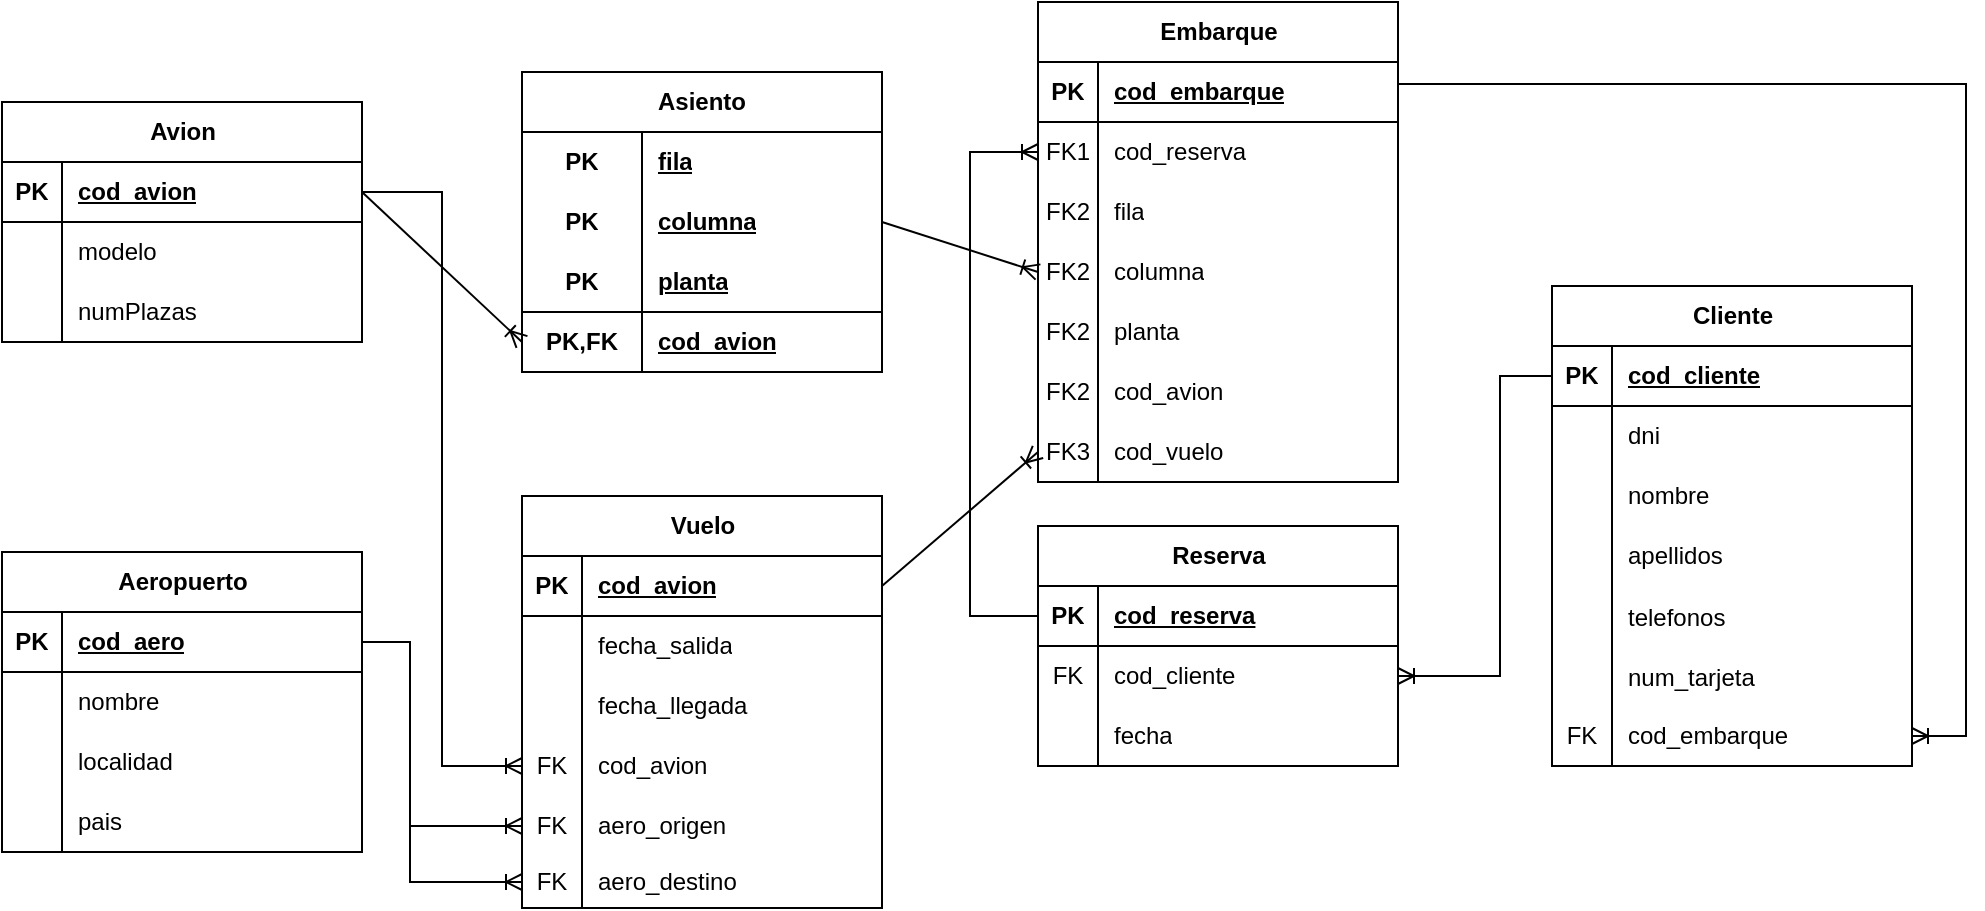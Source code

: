 <mxfile version="23.0.2" type="device">
  <diagram id="R2lEEEUBdFMjLlhIrx00" name="Page-1">
    <mxGraphModel dx="1900" dy="629" grid="0" gridSize="10" guides="1" tooltips="1" connect="1" arrows="1" fold="1" page="1" pageScale="1" pageWidth="850" pageHeight="1100" math="0" shadow="0" extFonts="Permanent Marker^https://fonts.googleapis.com/css?family=Permanent+Marker">
      <root>
        <mxCell id="0" />
        <mxCell id="1" parent="0" />
        <mxCell id="AtEykhhnAlwSdINRyxao-1" value="Cliente" style="shape=table;startSize=30;container=1;collapsible=1;childLayout=tableLayout;fixedRows=1;rowLines=0;fontStyle=1;align=center;resizeLast=1;html=1;" vertex="1" parent="1">
          <mxGeometry x="605" y="279" width="180" height="240" as="geometry" />
        </mxCell>
        <mxCell id="AtEykhhnAlwSdINRyxao-2" value="" style="shape=tableRow;horizontal=0;startSize=0;swimlaneHead=0;swimlaneBody=0;fillColor=none;collapsible=0;dropTarget=0;points=[[0,0.5],[1,0.5]];portConstraint=eastwest;top=0;left=0;right=0;bottom=1;" vertex="1" parent="AtEykhhnAlwSdINRyxao-1">
          <mxGeometry y="30" width="180" height="30" as="geometry" />
        </mxCell>
        <mxCell id="AtEykhhnAlwSdINRyxao-3" value="PK" style="shape=partialRectangle;connectable=0;fillColor=none;top=0;left=0;bottom=0;right=0;fontStyle=1;overflow=hidden;whiteSpace=wrap;html=1;" vertex="1" parent="AtEykhhnAlwSdINRyxao-2">
          <mxGeometry width="30" height="30" as="geometry">
            <mxRectangle width="30" height="30" as="alternateBounds" />
          </mxGeometry>
        </mxCell>
        <mxCell id="AtEykhhnAlwSdINRyxao-4" value="cod_cliente" style="shape=partialRectangle;connectable=0;fillColor=none;top=0;left=0;bottom=0;right=0;align=left;spacingLeft=6;fontStyle=5;overflow=hidden;whiteSpace=wrap;html=1;" vertex="1" parent="AtEykhhnAlwSdINRyxao-2">
          <mxGeometry x="30" width="150" height="30" as="geometry">
            <mxRectangle width="150" height="30" as="alternateBounds" />
          </mxGeometry>
        </mxCell>
        <mxCell id="AtEykhhnAlwSdINRyxao-5" value="" style="shape=tableRow;horizontal=0;startSize=0;swimlaneHead=0;swimlaneBody=0;fillColor=none;collapsible=0;dropTarget=0;points=[[0,0.5],[1,0.5]];portConstraint=eastwest;top=0;left=0;right=0;bottom=0;" vertex="1" parent="AtEykhhnAlwSdINRyxao-1">
          <mxGeometry y="60" width="180" height="30" as="geometry" />
        </mxCell>
        <mxCell id="AtEykhhnAlwSdINRyxao-6" value="" style="shape=partialRectangle;connectable=0;fillColor=none;top=0;left=0;bottom=0;right=0;editable=1;overflow=hidden;whiteSpace=wrap;html=1;" vertex="1" parent="AtEykhhnAlwSdINRyxao-5">
          <mxGeometry width="30" height="30" as="geometry">
            <mxRectangle width="30" height="30" as="alternateBounds" />
          </mxGeometry>
        </mxCell>
        <mxCell id="AtEykhhnAlwSdINRyxao-7" value="dni" style="shape=partialRectangle;connectable=0;fillColor=none;top=0;left=0;bottom=0;right=0;align=left;spacingLeft=6;overflow=hidden;whiteSpace=wrap;html=1;" vertex="1" parent="AtEykhhnAlwSdINRyxao-5">
          <mxGeometry x="30" width="150" height="30" as="geometry">
            <mxRectangle width="150" height="30" as="alternateBounds" />
          </mxGeometry>
        </mxCell>
        <mxCell id="AtEykhhnAlwSdINRyxao-8" value="" style="shape=tableRow;horizontal=0;startSize=0;swimlaneHead=0;swimlaneBody=0;fillColor=none;collapsible=0;dropTarget=0;points=[[0,0.5],[1,0.5]];portConstraint=eastwest;top=0;left=0;right=0;bottom=0;" vertex="1" parent="AtEykhhnAlwSdINRyxao-1">
          <mxGeometry y="90" width="180" height="30" as="geometry" />
        </mxCell>
        <mxCell id="AtEykhhnAlwSdINRyxao-9" value="" style="shape=partialRectangle;connectable=0;fillColor=none;top=0;left=0;bottom=0;right=0;editable=1;overflow=hidden;whiteSpace=wrap;html=1;" vertex="1" parent="AtEykhhnAlwSdINRyxao-8">
          <mxGeometry width="30" height="30" as="geometry">
            <mxRectangle width="30" height="30" as="alternateBounds" />
          </mxGeometry>
        </mxCell>
        <mxCell id="AtEykhhnAlwSdINRyxao-10" value="nombre" style="shape=partialRectangle;connectable=0;fillColor=none;top=0;left=0;bottom=0;right=0;align=left;spacingLeft=6;overflow=hidden;whiteSpace=wrap;html=1;" vertex="1" parent="AtEykhhnAlwSdINRyxao-8">
          <mxGeometry x="30" width="150" height="30" as="geometry">
            <mxRectangle width="150" height="30" as="alternateBounds" />
          </mxGeometry>
        </mxCell>
        <mxCell id="AtEykhhnAlwSdINRyxao-11" value="" style="shape=tableRow;horizontal=0;startSize=0;swimlaneHead=0;swimlaneBody=0;fillColor=none;collapsible=0;dropTarget=0;points=[[0,0.5],[1,0.5]];portConstraint=eastwest;top=0;left=0;right=0;bottom=0;" vertex="1" parent="AtEykhhnAlwSdINRyxao-1">
          <mxGeometry y="120" width="180" height="30" as="geometry" />
        </mxCell>
        <mxCell id="AtEykhhnAlwSdINRyxao-12" value="" style="shape=partialRectangle;connectable=0;fillColor=none;top=0;left=0;bottom=0;right=0;editable=1;overflow=hidden;whiteSpace=wrap;html=1;" vertex="1" parent="AtEykhhnAlwSdINRyxao-11">
          <mxGeometry width="30" height="30" as="geometry">
            <mxRectangle width="30" height="30" as="alternateBounds" />
          </mxGeometry>
        </mxCell>
        <mxCell id="AtEykhhnAlwSdINRyxao-13" value="apellidos" style="shape=partialRectangle;connectable=0;fillColor=none;top=0;left=0;bottom=0;right=0;align=left;spacingLeft=6;overflow=hidden;whiteSpace=wrap;html=1;" vertex="1" parent="AtEykhhnAlwSdINRyxao-11">
          <mxGeometry x="30" width="150" height="30" as="geometry">
            <mxRectangle width="150" height="30" as="alternateBounds" />
          </mxGeometry>
        </mxCell>
        <mxCell id="AtEykhhnAlwSdINRyxao-14" value="" style="shape=tableRow;horizontal=0;startSize=0;swimlaneHead=0;swimlaneBody=0;fillColor=none;collapsible=0;dropTarget=0;points=[[0,0.5],[1,0.5]];portConstraint=eastwest;top=0;left=0;right=0;bottom=0;" vertex="1" parent="AtEykhhnAlwSdINRyxao-1">
          <mxGeometry y="150" width="180" height="30" as="geometry" />
        </mxCell>
        <mxCell id="AtEykhhnAlwSdINRyxao-15" value="" style="shape=partialRectangle;connectable=0;fillColor=none;top=0;left=0;bottom=0;right=0;editable=1;overflow=hidden;" vertex="1" parent="AtEykhhnAlwSdINRyxao-14">
          <mxGeometry width="30" height="30" as="geometry">
            <mxRectangle width="30" height="30" as="alternateBounds" />
          </mxGeometry>
        </mxCell>
        <mxCell id="AtEykhhnAlwSdINRyxao-16" value="telefonos" style="shape=partialRectangle;connectable=0;fillColor=none;top=0;left=0;bottom=0;right=0;align=left;spacingLeft=6;overflow=hidden;" vertex="1" parent="AtEykhhnAlwSdINRyxao-14">
          <mxGeometry x="30" width="150" height="30" as="geometry">
            <mxRectangle width="150" height="30" as="alternateBounds" />
          </mxGeometry>
        </mxCell>
        <mxCell id="AtEykhhnAlwSdINRyxao-17" value="" style="shape=tableRow;horizontal=0;startSize=0;swimlaneHead=0;swimlaneBody=0;fillColor=none;collapsible=0;dropTarget=0;points=[[0,0.5],[1,0.5]];portConstraint=eastwest;top=0;left=0;right=0;bottom=0;" vertex="1" parent="AtEykhhnAlwSdINRyxao-1">
          <mxGeometry y="180" width="180" height="30" as="geometry" />
        </mxCell>
        <mxCell id="AtEykhhnAlwSdINRyxao-18" value="" style="shape=partialRectangle;connectable=0;fillColor=none;top=0;left=0;bottom=0;right=0;editable=1;overflow=hidden;" vertex="1" parent="AtEykhhnAlwSdINRyxao-17">
          <mxGeometry width="30" height="30" as="geometry">
            <mxRectangle width="30" height="30" as="alternateBounds" />
          </mxGeometry>
        </mxCell>
        <mxCell id="AtEykhhnAlwSdINRyxao-19" value="num_tarjeta" style="shape=partialRectangle;connectable=0;fillColor=none;top=0;left=0;bottom=0;right=0;align=left;spacingLeft=6;overflow=hidden;" vertex="1" parent="AtEykhhnAlwSdINRyxao-17">
          <mxGeometry x="30" width="150" height="30" as="geometry">
            <mxRectangle width="150" height="30" as="alternateBounds" />
          </mxGeometry>
        </mxCell>
        <mxCell id="AtEykhhnAlwSdINRyxao-112" value="" style="shape=tableRow;horizontal=0;startSize=0;swimlaneHead=0;swimlaneBody=0;fillColor=none;collapsible=0;dropTarget=0;points=[[0,0.5],[1,0.5]];portConstraint=eastwest;top=0;left=0;right=0;bottom=0;" vertex="1" parent="AtEykhhnAlwSdINRyxao-1">
          <mxGeometry y="210" width="180" height="30" as="geometry" />
        </mxCell>
        <mxCell id="AtEykhhnAlwSdINRyxao-113" value="FK" style="shape=partialRectangle;connectable=0;fillColor=none;top=0;left=0;bottom=0;right=0;fontStyle=0;overflow=hidden;whiteSpace=wrap;html=1;" vertex="1" parent="AtEykhhnAlwSdINRyxao-112">
          <mxGeometry width="30" height="30" as="geometry">
            <mxRectangle width="30" height="30" as="alternateBounds" />
          </mxGeometry>
        </mxCell>
        <mxCell id="AtEykhhnAlwSdINRyxao-114" value="cod_embarque" style="shape=partialRectangle;connectable=0;fillColor=none;top=0;left=0;bottom=0;right=0;align=left;spacingLeft=6;fontStyle=0;overflow=hidden;whiteSpace=wrap;html=1;" vertex="1" parent="AtEykhhnAlwSdINRyxao-112">
          <mxGeometry x="30" width="150" height="30" as="geometry">
            <mxRectangle width="150" height="30" as="alternateBounds" />
          </mxGeometry>
        </mxCell>
        <mxCell id="AtEykhhnAlwSdINRyxao-59" value="" style="fontSize=12;html=1;endArrow=ERoneToMany;rounded=0;exitX=0;exitY=0.5;exitDx=0;exitDy=0;entryX=1;entryY=0.5;entryDx=0;entryDy=0;edgeStyle=orthogonalEdgeStyle;" edge="1" parent="1" source="AtEykhhnAlwSdINRyxao-2" target="AtEykhhnAlwSdINRyxao-92">
          <mxGeometry width="100" height="100" relative="1" as="geometry">
            <mxPoint x="225" y="614" as="sourcePoint" />
            <mxPoint x="576" y="474" as="targetPoint" />
            <Array as="points">
              <mxPoint x="579" y="324" />
              <mxPoint x="579" y="474" />
            </Array>
          </mxGeometry>
        </mxCell>
        <mxCell id="AtEykhhnAlwSdINRyxao-79" value="Reserva" style="shape=table;startSize=30;container=1;collapsible=1;childLayout=tableLayout;fixedRows=1;rowLines=0;fontStyle=1;align=center;resizeLast=1;html=1;" vertex="1" parent="1">
          <mxGeometry x="348" y="399" width="180" height="120" as="geometry" />
        </mxCell>
        <mxCell id="AtEykhhnAlwSdINRyxao-80" value="" style="shape=tableRow;horizontal=0;startSize=0;swimlaneHead=0;swimlaneBody=0;fillColor=none;collapsible=0;dropTarget=0;points=[[0,0.5],[1,0.5]];portConstraint=eastwest;top=0;left=0;right=0;bottom=1;" vertex="1" parent="AtEykhhnAlwSdINRyxao-79">
          <mxGeometry y="30" width="180" height="30" as="geometry" />
        </mxCell>
        <mxCell id="AtEykhhnAlwSdINRyxao-81" value="PK" style="shape=partialRectangle;connectable=0;fillColor=none;top=0;left=0;bottom=0;right=0;fontStyle=1;overflow=hidden;whiteSpace=wrap;html=1;" vertex="1" parent="AtEykhhnAlwSdINRyxao-80">
          <mxGeometry width="30" height="30" as="geometry">
            <mxRectangle width="30" height="30" as="alternateBounds" />
          </mxGeometry>
        </mxCell>
        <mxCell id="AtEykhhnAlwSdINRyxao-82" value="cod_reserva" style="shape=partialRectangle;connectable=0;fillColor=none;top=0;left=0;bottom=0;right=0;align=left;spacingLeft=6;fontStyle=5;overflow=hidden;whiteSpace=wrap;html=1;" vertex="1" parent="AtEykhhnAlwSdINRyxao-80">
          <mxGeometry x="30" width="150" height="30" as="geometry">
            <mxRectangle width="150" height="30" as="alternateBounds" />
          </mxGeometry>
        </mxCell>
        <mxCell id="AtEykhhnAlwSdINRyxao-92" value="" style="shape=tableRow;horizontal=0;startSize=0;swimlaneHead=0;swimlaneBody=0;fillColor=none;collapsible=0;dropTarget=0;points=[[0,0.5],[1,0.5]];portConstraint=eastwest;top=0;left=0;right=0;bottom=0;" vertex="1" parent="AtEykhhnAlwSdINRyxao-79">
          <mxGeometry y="60" width="180" height="30" as="geometry" />
        </mxCell>
        <mxCell id="AtEykhhnAlwSdINRyxao-93" value="FK" style="shape=partialRectangle;connectable=0;fillColor=none;top=0;left=0;bottom=0;right=0;fontStyle=0;overflow=hidden;whiteSpace=wrap;html=1;" vertex="1" parent="AtEykhhnAlwSdINRyxao-92">
          <mxGeometry width="30" height="30" as="geometry">
            <mxRectangle width="30" height="30" as="alternateBounds" />
          </mxGeometry>
        </mxCell>
        <mxCell id="AtEykhhnAlwSdINRyxao-94" value="cod_cliente" style="shape=partialRectangle;connectable=0;fillColor=none;top=0;left=0;bottom=0;right=0;align=left;spacingLeft=6;fontStyle=0;overflow=hidden;whiteSpace=wrap;html=1;" vertex="1" parent="AtEykhhnAlwSdINRyxao-92">
          <mxGeometry x="30" width="150" height="30" as="geometry">
            <mxRectangle width="150" height="30" as="alternateBounds" />
          </mxGeometry>
        </mxCell>
        <mxCell id="AtEykhhnAlwSdINRyxao-86" value="" style="shape=tableRow;horizontal=0;startSize=0;swimlaneHead=0;swimlaneBody=0;fillColor=none;collapsible=0;dropTarget=0;points=[[0,0.5],[1,0.5]];portConstraint=eastwest;top=0;left=0;right=0;bottom=0;" vertex="1" parent="AtEykhhnAlwSdINRyxao-79">
          <mxGeometry y="90" width="180" height="30" as="geometry" />
        </mxCell>
        <mxCell id="AtEykhhnAlwSdINRyxao-87" value="" style="shape=partialRectangle;connectable=0;fillColor=none;top=0;left=0;bottom=0;right=0;editable=1;overflow=hidden;whiteSpace=wrap;html=1;" vertex="1" parent="AtEykhhnAlwSdINRyxao-86">
          <mxGeometry width="30" height="30" as="geometry">
            <mxRectangle width="30" height="30" as="alternateBounds" />
          </mxGeometry>
        </mxCell>
        <mxCell id="AtEykhhnAlwSdINRyxao-88" value="fecha" style="shape=partialRectangle;connectable=0;fillColor=none;top=0;left=0;bottom=0;right=0;align=left;spacingLeft=6;overflow=hidden;whiteSpace=wrap;html=1;" vertex="1" parent="AtEykhhnAlwSdINRyxao-86">
          <mxGeometry x="30" width="150" height="30" as="geometry">
            <mxRectangle width="150" height="30" as="alternateBounds" />
          </mxGeometry>
        </mxCell>
        <mxCell id="AtEykhhnAlwSdINRyxao-95" value="Embarque" style="shape=table;startSize=30;container=1;collapsible=1;childLayout=tableLayout;fixedRows=1;rowLines=0;fontStyle=1;align=center;resizeLast=1;html=1;" vertex="1" parent="1">
          <mxGeometry x="348" y="137" width="180" height="240" as="geometry" />
        </mxCell>
        <mxCell id="AtEykhhnAlwSdINRyxao-96" value="" style="shape=tableRow;horizontal=0;startSize=0;swimlaneHead=0;swimlaneBody=0;fillColor=none;collapsible=0;dropTarget=0;points=[[0,0.5],[1,0.5]];portConstraint=eastwest;top=0;left=0;right=0;bottom=1;" vertex="1" parent="AtEykhhnAlwSdINRyxao-95">
          <mxGeometry y="30" width="180" height="30" as="geometry" />
        </mxCell>
        <mxCell id="AtEykhhnAlwSdINRyxao-97" value="PK" style="shape=partialRectangle;connectable=0;fillColor=none;top=0;left=0;bottom=0;right=0;fontStyle=1;overflow=hidden;whiteSpace=wrap;html=1;" vertex="1" parent="AtEykhhnAlwSdINRyxao-96">
          <mxGeometry width="30" height="30" as="geometry">
            <mxRectangle width="30" height="30" as="alternateBounds" />
          </mxGeometry>
        </mxCell>
        <mxCell id="AtEykhhnAlwSdINRyxao-98" value="cod_embarque" style="shape=partialRectangle;connectable=0;fillColor=none;top=0;left=0;bottom=0;right=0;align=left;spacingLeft=6;fontStyle=5;overflow=hidden;whiteSpace=wrap;html=1;" vertex="1" parent="AtEykhhnAlwSdINRyxao-96">
          <mxGeometry x="30" width="150" height="30" as="geometry">
            <mxRectangle width="150" height="30" as="alternateBounds" />
          </mxGeometry>
        </mxCell>
        <mxCell id="AtEykhhnAlwSdINRyxao-108" value="" style="shape=tableRow;horizontal=0;startSize=0;swimlaneHead=0;swimlaneBody=0;fillColor=none;collapsible=0;dropTarget=0;points=[[0,0.5],[1,0.5]];portConstraint=eastwest;top=0;left=0;right=0;bottom=0;" vertex="1" parent="AtEykhhnAlwSdINRyxao-95">
          <mxGeometry y="60" width="180" height="30" as="geometry" />
        </mxCell>
        <mxCell id="AtEykhhnAlwSdINRyxao-109" value="FK1" style="shape=partialRectangle;connectable=0;fillColor=none;top=0;left=0;bottom=0;right=0;fontStyle=0;overflow=hidden;whiteSpace=wrap;html=1;" vertex="1" parent="AtEykhhnAlwSdINRyxao-108">
          <mxGeometry width="30" height="30" as="geometry">
            <mxRectangle width="30" height="30" as="alternateBounds" />
          </mxGeometry>
        </mxCell>
        <mxCell id="AtEykhhnAlwSdINRyxao-110" value="cod_reserva" style="shape=partialRectangle;connectable=0;fillColor=none;top=0;left=0;bottom=0;right=0;align=left;spacingLeft=6;fontStyle=0;overflow=hidden;whiteSpace=wrap;html=1;" vertex="1" parent="AtEykhhnAlwSdINRyxao-108">
          <mxGeometry x="30" width="150" height="30" as="geometry">
            <mxRectangle width="150" height="30" as="alternateBounds" />
          </mxGeometry>
        </mxCell>
        <mxCell id="AtEykhhnAlwSdINRyxao-220" value="" style="shape=tableRow;horizontal=0;startSize=0;swimlaneHead=0;swimlaneBody=0;fillColor=none;collapsible=0;dropTarget=0;points=[[0,0.5],[1,0.5]];portConstraint=eastwest;top=0;left=0;right=0;bottom=0;" vertex="1" parent="AtEykhhnAlwSdINRyxao-95">
          <mxGeometry y="90" width="180" height="30" as="geometry" />
        </mxCell>
        <mxCell id="AtEykhhnAlwSdINRyxao-221" value="FK2" style="shape=partialRectangle;connectable=0;fillColor=none;top=0;left=0;bottom=0;right=0;fontStyle=0;overflow=hidden;whiteSpace=wrap;html=1;" vertex="1" parent="AtEykhhnAlwSdINRyxao-220">
          <mxGeometry width="30" height="30" as="geometry">
            <mxRectangle width="30" height="30" as="alternateBounds" />
          </mxGeometry>
        </mxCell>
        <mxCell id="AtEykhhnAlwSdINRyxao-222" value="fila" style="shape=partialRectangle;connectable=0;fillColor=none;top=0;left=0;bottom=0;right=0;align=left;spacingLeft=6;fontStyle=0;overflow=hidden;whiteSpace=wrap;html=1;" vertex="1" parent="AtEykhhnAlwSdINRyxao-220">
          <mxGeometry x="30" width="150" height="30" as="geometry">
            <mxRectangle width="150" height="30" as="alternateBounds" />
          </mxGeometry>
        </mxCell>
        <mxCell id="AtEykhhnAlwSdINRyxao-223" value="" style="shape=tableRow;horizontal=0;startSize=0;swimlaneHead=0;swimlaneBody=0;fillColor=none;collapsible=0;dropTarget=0;points=[[0,0.5],[1,0.5]];portConstraint=eastwest;top=0;left=0;right=0;bottom=0;" vertex="1" parent="AtEykhhnAlwSdINRyxao-95">
          <mxGeometry y="120" width="180" height="30" as="geometry" />
        </mxCell>
        <mxCell id="AtEykhhnAlwSdINRyxao-224" value="FK2" style="shape=partialRectangle;connectable=0;fillColor=none;top=0;left=0;bottom=0;right=0;fontStyle=0;overflow=hidden;whiteSpace=wrap;html=1;" vertex="1" parent="AtEykhhnAlwSdINRyxao-223">
          <mxGeometry width="30" height="30" as="geometry">
            <mxRectangle width="30" height="30" as="alternateBounds" />
          </mxGeometry>
        </mxCell>
        <mxCell id="AtEykhhnAlwSdINRyxao-225" value="columna" style="shape=partialRectangle;connectable=0;fillColor=none;top=0;left=0;bottom=0;right=0;align=left;spacingLeft=6;fontStyle=0;overflow=hidden;whiteSpace=wrap;html=1;" vertex="1" parent="AtEykhhnAlwSdINRyxao-223">
          <mxGeometry x="30" width="150" height="30" as="geometry">
            <mxRectangle width="150" height="30" as="alternateBounds" />
          </mxGeometry>
        </mxCell>
        <mxCell id="AtEykhhnAlwSdINRyxao-227" value="" style="shape=tableRow;horizontal=0;startSize=0;swimlaneHead=0;swimlaneBody=0;fillColor=none;collapsible=0;dropTarget=0;points=[[0,0.5],[1,0.5]];portConstraint=eastwest;top=0;left=0;right=0;bottom=0;" vertex="1" parent="AtEykhhnAlwSdINRyxao-95">
          <mxGeometry y="150" width="180" height="30" as="geometry" />
        </mxCell>
        <mxCell id="AtEykhhnAlwSdINRyxao-228" value="FK2" style="shape=partialRectangle;connectable=0;fillColor=none;top=0;left=0;bottom=0;right=0;fontStyle=0;overflow=hidden;whiteSpace=wrap;html=1;" vertex="1" parent="AtEykhhnAlwSdINRyxao-227">
          <mxGeometry width="30" height="30" as="geometry">
            <mxRectangle width="30" height="30" as="alternateBounds" />
          </mxGeometry>
        </mxCell>
        <mxCell id="AtEykhhnAlwSdINRyxao-229" value="planta" style="shape=partialRectangle;connectable=0;fillColor=none;top=0;left=0;bottom=0;right=0;align=left;spacingLeft=6;fontStyle=0;overflow=hidden;whiteSpace=wrap;html=1;" vertex="1" parent="AtEykhhnAlwSdINRyxao-227">
          <mxGeometry x="30" width="150" height="30" as="geometry">
            <mxRectangle width="150" height="30" as="alternateBounds" />
          </mxGeometry>
        </mxCell>
        <mxCell id="AtEykhhnAlwSdINRyxao-264" value="" style="shape=tableRow;horizontal=0;startSize=0;swimlaneHead=0;swimlaneBody=0;fillColor=none;collapsible=0;dropTarget=0;points=[[0,0.5],[1,0.5]];portConstraint=eastwest;top=0;left=0;right=0;bottom=0;" vertex="1" parent="AtEykhhnAlwSdINRyxao-95">
          <mxGeometry y="180" width="180" height="30" as="geometry" />
        </mxCell>
        <mxCell id="AtEykhhnAlwSdINRyxao-265" value="FK2" style="shape=partialRectangle;connectable=0;fillColor=none;top=0;left=0;bottom=0;right=0;fontStyle=0;overflow=hidden;whiteSpace=wrap;html=1;" vertex="1" parent="AtEykhhnAlwSdINRyxao-264">
          <mxGeometry width="30" height="30" as="geometry">
            <mxRectangle width="30" height="30" as="alternateBounds" />
          </mxGeometry>
        </mxCell>
        <mxCell id="AtEykhhnAlwSdINRyxao-266" value="cod_avion" style="shape=partialRectangle;connectable=0;fillColor=none;top=0;left=0;bottom=0;right=0;align=left;spacingLeft=6;fontStyle=0;overflow=hidden;whiteSpace=wrap;html=1;" vertex="1" parent="AtEykhhnAlwSdINRyxao-264">
          <mxGeometry x="30" width="150" height="30" as="geometry">
            <mxRectangle width="150" height="30" as="alternateBounds" />
          </mxGeometry>
        </mxCell>
        <mxCell id="AtEykhhnAlwSdINRyxao-267" value="" style="shape=tableRow;horizontal=0;startSize=0;swimlaneHead=0;swimlaneBody=0;fillColor=none;collapsible=0;dropTarget=0;points=[[0,0.5],[1,0.5]];portConstraint=eastwest;top=0;left=0;right=0;bottom=0;" vertex="1" parent="AtEykhhnAlwSdINRyxao-95">
          <mxGeometry y="210" width="180" height="30" as="geometry" />
        </mxCell>
        <mxCell id="AtEykhhnAlwSdINRyxao-268" value="FK3" style="shape=partialRectangle;connectable=0;fillColor=none;top=0;left=0;bottom=0;right=0;fontStyle=0;overflow=hidden;whiteSpace=wrap;html=1;" vertex="1" parent="AtEykhhnAlwSdINRyxao-267">
          <mxGeometry width="30" height="30" as="geometry">
            <mxRectangle width="30" height="30" as="alternateBounds" />
          </mxGeometry>
        </mxCell>
        <mxCell id="AtEykhhnAlwSdINRyxao-269" value="cod_vuelo" style="shape=partialRectangle;connectable=0;fillColor=none;top=0;left=0;bottom=0;right=0;align=left;spacingLeft=6;fontStyle=0;overflow=hidden;whiteSpace=wrap;html=1;" vertex="1" parent="AtEykhhnAlwSdINRyxao-267">
          <mxGeometry x="30" width="150" height="30" as="geometry">
            <mxRectangle width="150" height="30" as="alternateBounds" />
          </mxGeometry>
        </mxCell>
        <mxCell id="AtEykhhnAlwSdINRyxao-115" value="" style="edgeStyle=orthogonalEdgeStyle;fontSize=12;html=1;endArrow=ERoneToMany;rounded=0;exitX=1;exitY=0.5;exitDx=0;exitDy=0;entryX=1;entryY=0.5;entryDx=0;entryDy=0;" edge="1" parent="1" source="AtEykhhnAlwSdINRyxao-96" target="AtEykhhnAlwSdINRyxao-112">
          <mxGeometry width="100" height="100" relative="1" as="geometry">
            <mxPoint x="563" y="279" as="sourcePoint" />
            <mxPoint x="663" y="179" as="targetPoint" />
            <Array as="points">
              <mxPoint x="812" y="178" />
              <mxPoint x="812" y="504" />
            </Array>
          </mxGeometry>
        </mxCell>
        <mxCell id="AtEykhhnAlwSdINRyxao-116" value="" style="fontSize=12;html=1;endArrow=ERoneToMany;rounded=0;exitX=0;exitY=0.5;exitDx=0;exitDy=0;entryX=0;entryY=0.5;entryDx=0;entryDy=0;edgeStyle=orthogonalEdgeStyle;" edge="1" parent="1" source="AtEykhhnAlwSdINRyxao-80" target="AtEykhhnAlwSdINRyxao-108">
          <mxGeometry width="100" height="100" relative="1" as="geometry">
            <mxPoint x="187" y="451" as="sourcePoint" />
            <mxPoint x="302" y="159" as="targetPoint" />
            <Array as="points">
              <mxPoint x="314" y="444" />
              <mxPoint x="314" y="212" />
            </Array>
          </mxGeometry>
        </mxCell>
        <mxCell id="AtEykhhnAlwSdINRyxao-118" value="Vuelo" style="shape=table;startSize=30;container=1;collapsible=1;childLayout=tableLayout;fixedRows=1;rowLines=0;fontStyle=1;align=center;resizeLast=1;html=1;" vertex="1" parent="1">
          <mxGeometry x="90" y="384" width="180" height="206" as="geometry" />
        </mxCell>
        <mxCell id="AtEykhhnAlwSdINRyxao-119" value="" style="shape=tableRow;horizontal=0;startSize=0;swimlaneHead=0;swimlaneBody=0;fillColor=none;collapsible=0;dropTarget=0;points=[[0,0.5],[1,0.5]];portConstraint=eastwest;top=0;left=0;right=0;bottom=1;" vertex="1" parent="AtEykhhnAlwSdINRyxao-118">
          <mxGeometry y="30" width="180" height="30" as="geometry" />
        </mxCell>
        <mxCell id="AtEykhhnAlwSdINRyxao-120" value="PK" style="shape=partialRectangle;connectable=0;fillColor=none;top=0;left=0;bottom=0;right=0;fontStyle=1;overflow=hidden;whiteSpace=wrap;html=1;" vertex="1" parent="AtEykhhnAlwSdINRyxao-119">
          <mxGeometry width="30" height="30" as="geometry">
            <mxRectangle width="30" height="30" as="alternateBounds" />
          </mxGeometry>
        </mxCell>
        <mxCell id="AtEykhhnAlwSdINRyxao-121" value="cod_avion" style="shape=partialRectangle;connectable=0;fillColor=none;top=0;left=0;bottom=0;right=0;align=left;spacingLeft=6;fontStyle=5;overflow=hidden;whiteSpace=wrap;html=1;" vertex="1" parent="AtEykhhnAlwSdINRyxao-119">
          <mxGeometry x="30" width="150" height="30" as="geometry">
            <mxRectangle width="150" height="30" as="alternateBounds" />
          </mxGeometry>
        </mxCell>
        <mxCell id="AtEykhhnAlwSdINRyxao-122" value="" style="shape=tableRow;horizontal=0;startSize=0;swimlaneHead=0;swimlaneBody=0;fillColor=none;collapsible=0;dropTarget=0;points=[[0,0.5],[1,0.5]];portConstraint=eastwest;top=0;left=0;right=0;bottom=0;" vertex="1" parent="AtEykhhnAlwSdINRyxao-118">
          <mxGeometry y="60" width="180" height="30" as="geometry" />
        </mxCell>
        <mxCell id="AtEykhhnAlwSdINRyxao-123" value="" style="shape=partialRectangle;connectable=0;fillColor=none;top=0;left=0;bottom=0;right=0;editable=1;overflow=hidden;whiteSpace=wrap;html=1;" vertex="1" parent="AtEykhhnAlwSdINRyxao-122">
          <mxGeometry width="30" height="30" as="geometry">
            <mxRectangle width="30" height="30" as="alternateBounds" />
          </mxGeometry>
        </mxCell>
        <mxCell id="AtEykhhnAlwSdINRyxao-124" value="fecha_salida" style="shape=partialRectangle;connectable=0;fillColor=none;top=0;left=0;bottom=0;right=0;align=left;spacingLeft=6;overflow=hidden;whiteSpace=wrap;html=1;" vertex="1" parent="AtEykhhnAlwSdINRyxao-122">
          <mxGeometry x="30" width="150" height="30" as="geometry">
            <mxRectangle width="150" height="30" as="alternateBounds" />
          </mxGeometry>
        </mxCell>
        <mxCell id="AtEykhhnAlwSdINRyxao-125" value="" style="shape=tableRow;horizontal=0;startSize=0;swimlaneHead=0;swimlaneBody=0;fillColor=none;collapsible=0;dropTarget=0;points=[[0,0.5],[1,0.5]];portConstraint=eastwest;top=0;left=0;right=0;bottom=0;" vertex="1" parent="AtEykhhnAlwSdINRyxao-118">
          <mxGeometry y="90" width="180" height="30" as="geometry" />
        </mxCell>
        <mxCell id="AtEykhhnAlwSdINRyxao-126" value="" style="shape=partialRectangle;connectable=0;fillColor=none;top=0;left=0;bottom=0;right=0;editable=1;overflow=hidden;whiteSpace=wrap;html=1;" vertex="1" parent="AtEykhhnAlwSdINRyxao-125">
          <mxGeometry width="30" height="30" as="geometry">
            <mxRectangle width="30" height="30" as="alternateBounds" />
          </mxGeometry>
        </mxCell>
        <mxCell id="AtEykhhnAlwSdINRyxao-127" value="fecha_llegada" style="shape=partialRectangle;connectable=0;fillColor=none;top=0;left=0;bottom=0;right=0;align=left;spacingLeft=6;overflow=hidden;whiteSpace=wrap;html=1;" vertex="1" parent="AtEykhhnAlwSdINRyxao-125">
          <mxGeometry x="30" width="150" height="30" as="geometry">
            <mxRectangle width="150" height="30" as="alternateBounds" />
          </mxGeometry>
        </mxCell>
        <mxCell id="AtEykhhnAlwSdINRyxao-271" value="" style="shape=tableRow;horizontal=0;startSize=0;swimlaneHead=0;swimlaneBody=0;fillColor=none;collapsible=0;dropTarget=0;points=[[0,0.5],[1,0.5]];portConstraint=eastwest;top=0;left=0;right=0;bottom=0;" vertex="1" parent="AtEykhhnAlwSdINRyxao-118">
          <mxGeometry y="120" width="180" height="30" as="geometry" />
        </mxCell>
        <mxCell id="AtEykhhnAlwSdINRyxao-272" value="FK" style="shape=partialRectangle;connectable=0;fillColor=none;top=0;left=0;bottom=0;right=0;fontStyle=0;overflow=hidden;whiteSpace=wrap;html=1;" vertex="1" parent="AtEykhhnAlwSdINRyxao-271">
          <mxGeometry width="30" height="30" as="geometry">
            <mxRectangle width="30" height="30" as="alternateBounds" />
          </mxGeometry>
        </mxCell>
        <mxCell id="AtEykhhnAlwSdINRyxao-273" value="cod_avion" style="shape=partialRectangle;connectable=0;fillColor=none;top=0;left=0;bottom=0;right=0;align=left;spacingLeft=6;fontStyle=0;overflow=hidden;whiteSpace=wrap;html=1;" vertex="1" parent="AtEykhhnAlwSdINRyxao-271">
          <mxGeometry x="30" width="150" height="30" as="geometry">
            <mxRectangle width="150" height="30" as="alternateBounds" />
          </mxGeometry>
        </mxCell>
        <mxCell id="AtEykhhnAlwSdINRyxao-289" value="" style="shape=tableRow;horizontal=0;startSize=0;swimlaneHead=0;swimlaneBody=0;fillColor=none;collapsible=0;dropTarget=0;points=[[0,0.5],[1,0.5]];portConstraint=eastwest;top=0;left=0;right=0;bottom=0;" vertex="1" parent="AtEykhhnAlwSdINRyxao-118">
          <mxGeometry y="150" width="180" height="30" as="geometry" />
        </mxCell>
        <mxCell id="AtEykhhnAlwSdINRyxao-290" value="FK" style="shape=partialRectangle;connectable=0;fillColor=none;top=0;left=0;bottom=0;right=0;fontStyle=0;overflow=hidden;whiteSpace=wrap;html=1;" vertex="1" parent="AtEykhhnAlwSdINRyxao-289">
          <mxGeometry width="30" height="30" as="geometry">
            <mxRectangle width="30" height="30" as="alternateBounds" />
          </mxGeometry>
        </mxCell>
        <mxCell id="AtEykhhnAlwSdINRyxao-291" value="aero_origen" style="shape=partialRectangle;connectable=0;fillColor=none;top=0;left=0;bottom=0;right=0;align=left;spacingLeft=6;fontStyle=0;overflow=hidden;whiteSpace=wrap;html=1;" vertex="1" parent="AtEykhhnAlwSdINRyxao-289">
          <mxGeometry x="30" width="150" height="30" as="geometry">
            <mxRectangle width="150" height="30" as="alternateBounds" />
          </mxGeometry>
        </mxCell>
        <mxCell id="AtEykhhnAlwSdINRyxao-293" value="" style="shape=tableRow;horizontal=0;startSize=0;swimlaneHead=0;swimlaneBody=0;fillColor=none;collapsible=0;dropTarget=0;points=[[0,0.5],[1,0.5]];portConstraint=eastwest;top=0;left=0;right=0;bottom=0;" vertex="1" parent="AtEykhhnAlwSdINRyxao-118">
          <mxGeometry y="180" width="180" height="26" as="geometry" />
        </mxCell>
        <mxCell id="AtEykhhnAlwSdINRyxao-294" value="FK" style="shape=partialRectangle;connectable=0;fillColor=none;top=0;left=0;bottom=0;right=0;fontStyle=0;overflow=hidden;whiteSpace=wrap;html=1;" vertex="1" parent="AtEykhhnAlwSdINRyxao-293">
          <mxGeometry width="30" height="26" as="geometry">
            <mxRectangle width="30" height="26" as="alternateBounds" />
          </mxGeometry>
        </mxCell>
        <mxCell id="AtEykhhnAlwSdINRyxao-295" value="aero_destino" style="shape=partialRectangle;connectable=0;fillColor=none;top=0;left=0;bottom=0;right=0;align=left;spacingLeft=6;fontStyle=0;overflow=hidden;whiteSpace=wrap;html=1;" vertex="1" parent="AtEykhhnAlwSdINRyxao-293">
          <mxGeometry x="30" width="150" height="26" as="geometry">
            <mxRectangle width="150" height="26" as="alternateBounds" />
          </mxGeometry>
        </mxCell>
        <mxCell id="AtEykhhnAlwSdINRyxao-131" value="" style="fontSize=12;html=1;endArrow=ERoneToMany;rounded=0;exitX=1;exitY=0.5;exitDx=0;exitDy=0;entryX=0;entryY=0.5;entryDx=0;entryDy=0;" edge="1" parent="1" source="AtEykhhnAlwSdINRyxao-119" target="AtEykhhnAlwSdINRyxao-267">
          <mxGeometry width="100" height="100" relative="1" as="geometry">
            <mxPoint x="221" y="473" as="sourcePoint" />
            <mxPoint x="351" y="379" as="targetPoint" />
          </mxGeometry>
        </mxCell>
        <mxCell id="AtEykhhnAlwSdINRyxao-232" value="" style="fontSize=12;html=1;endArrow=ERoneToMany;rounded=0;exitX=1;exitY=0.5;exitDx=0;exitDy=0;entryX=0;entryY=0.5;entryDx=0;entryDy=0;" edge="1" parent="1" source="AtEykhhnAlwSdINRyxao-217" target="AtEykhhnAlwSdINRyxao-223">
          <mxGeometry width="100" height="100" relative="1" as="geometry">
            <mxPoint x="238" y="240" as="sourcePoint" />
            <mxPoint x="338" y="140" as="targetPoint" />
          </mxGeometry>
        </mxCell>
        <mxCell id="AtEykhhnAlwSdINRyxao-247" value="Avion" style="shape=table;startSize=30;container=1;collapsible=1;childLayout=tableLayout;fixedRows=1;rowLines=0;fontStyle=1;align=center;resizeLast=1;html=1;" vertex="1" parent="1">
          <mxGeometry x="-170" y="187" width="180" height="120" as="geometry" />
        </mxCell>
        <mxCell id="AtEykhhnAlwSdINRyxao-248" value="" style="shape=tableRow;horizontal=0;startSize=0;swimlaneHead=0;swimlaneBody=0;fillColor=none;collapsible=0;dropTarget=0;points=[[0,0.5],[1,0.5]];portConstraint=eastwest;top=0;left=0;right=0;bottom=1;" vertex="1" parent="AtEykhhnAlwSdINRyxao-247">
          <mxGeometry y="30" width="180" height="30" as="geometry" />
        </mxCell>
        <mxCell id="AtEykhhnAlwSdINRyxao-249" value="PK" style="shape=partialRectangle;connectable=0;fillColor=none;top=0;left=0;bottom=0;right=0;fontStyle=1;overflow=hidden;whiteSpace=wrap;html=1;" vertex="1" parent="AtEykhhnAlwSdINRyxao-248">
          <mxGeometry width="30" height="30" as="geometry">
            <mxRectangle width="30" height="30" as="alternateBounds" />
          </mxGeometry>
        </mxCell>
        <mxCell id="AtEykhhnAlwSdINRyxao-250" value="cod_avion" style="shape=partialRectangle;connectable=0;fillColor=none;top=0;left=0;bottom=0;right=0;align=left;spacingLeft=6;fontStyle=5;overflow=hidden;whiteSpace=wrap;html=1;" vertex="1" parent="AtEykhhnAlwSdINRyxao-248">
          <mxGeometry x="30" width="150" height="30" as="geometry">
            <mxRectangle width="150" height="30" as="alternateBounds" />
          </mxGeometry>
        </mxCell>
        <mxCell id="AtEykhhnAlwSdINRyxao-251" value="" style="shape=tableRow;horizontal=0;startSize=0;swimlaneHead=0;swimlaneBody=0;fillColor=none;collapsible=0;dropTarget=0;points=[[0,0.5],[1,0.5]];portConstraint=eastwest;top=0;left=0;right=0;bottom=0;" vertex="1" parent="AtEykhhnAlwSdINRyxao-247">
          <mxGeometry y="60" width="180" height="30" as="geometry" />
        </mxCell>
        <mxCell id="AtEykhhnAlwSdINRyxao-252" value="" style="shape=partialRectangle;connectable=0;fillColor=none;top=0;left=0;bottom=0;right=0;editable=1;overflow=hidden;whiteSpace=wrap;html=1;" vertex="1" parent="AtEykhhnAlwSdINRyxao-251">
          <mxGeometry width="30" height="30" as="geometry">
            <mxRectangle width="30" height="30" as="alternateBounds" />
          </mxGeometry>
        </mxCell>
        <mxCell id="AtEykhhnAlwSdINRyxao-253" value="modelo" style="shape=partialRectangle;connectable=0;fillColor=none;top=0;left=0;bottom=0;right=0;align=left;spacingLeft=6;overflow=hidden;whiteSpace=wrap;html=1;" vertex="1" parent="AtEykhhnAlwSdINRyxao-251">
          <mxGeometry x="30" width="150" height="30" as="geometry">
            <mxRectangle width="150" height="30" as="alternateBounds" />
          </mxGeometry>
        </mxCell>
        <mxCell id="AtEykhhnAlwSdINRyxao-254" value="" style="shape=tableRow;horizontal=0;startSize=0;swimlaneHead=0;swimlaneBody=0;fillColor=none;collapsible=0;dropTarget=0;points=[[0,0.5],[1,0.5]];portConstraint=eastwest;top=0;left=0;right=0;bottom=0;" vertex="1" parent="AtEykhhnAlwSdINRyxao-247">
          <mxGeometry y="90" width="180" height="30" as="geometry" />
        </mxCell>
        <mxCell id="AtEykhhnAlwSdINRyxao-255" value="" style="shape=partialRectangle;connectable=0;fillColor=none;top=0;left=0;bottom=0;right=0;editable=1;overflow=hidden;whiteSpace=wrap;html=1;" vertex="1" parent="AtEykhhnAlwSdINRyxao-254">
          <mxGeometry width="30" height="30" as="geometry">
            <mxRectangle width="30" height="30" as="alternateBounds" />
          </mxGeometry>
        </mxCell>
        <mxCell id="AtEykhhnAlwSdINRyxao-256" value="numPlazas" style="shape=partialRectangle;connectable=0;fillColor=none;top=0;left=0;bottom=0;right=0;align=left;spacingLeft=6;overflow=hidden;whiteSpace=wrap;html=1;" vertex="1" parent="AtEykhhnAlwSdINRyxao-254">
          <mxGeometry x="30" width="150" height="30" as="geometry">
            <mxRectangle width="150" height="30" as="alternateBounds" />
          </mxGeometry>
        </mxCell>
        <mxCell id="AtEykhhnAlwSdINRyxao-260" value="" style="fontSize=12;html=1;endArrow=ERoneToMany;rounded=0;exitX=1;exitY=0.5;exitDx=0;exitDy=0;entryX=0;entryY=0.5;entryDx=0;entryDy=0;" edge="1" parent="1" source="AtEykhhnAlwSdINRyxao-248" target="AtEykhhnAlwSdINRyxao-261">
          <mxGeometry width="100" height="100" relative="1" as="geometry">
            <mxPoint x="-7" y="273" as="sourcePoint" />
            <mxPoint x="93" y="173" as="targetPoint" />
          </mxGeometry>
        </mxCell>
        <mxCell id="AtEykhhnAlwSdINRyxao-203" value="Asiento" style="shape=table;startSize=30;container=1;collapsible=1;childLayout=tableLayout;fixedRows=1;rowLines=0;fontStyle=1;align=center;resizeLast=1;html=1;whiteSpace=wrap;" vertex="1" parent="1">
          <mxGeometry x="90" y="172" width="180" height="150" as="geometry" />
        </mxCell>
        <mxCell id="AtEykhhnAlwSdINRyxao-204" value="" style="shape=tableRow;horizontal=0;startSize=0;swimlaneHead=0;swimlaneBody=0;fillColor=none;collapsible=0;dropTarget=0;points=[[0,0.5],[1,0.5]];portConstraint=eastwest;top=0;left=0;right=0;bottom=0;html=1;" vertex="1" parent="AtEykhhnAlwSdINRyxao-203">
          <mxGeometry y="30" width="180" height="30" as="geometry" />
        </mxCell>
        <mxCell id="AtEykhhnAlwSdINRyxao-205" value="PK" style="shape=partialRectangle;connectable=0;fillColor=none;top=0;left=0;bottom=0;right=0;fontStyle=1;overflow=hidden;html=1;whiteSpace=wrap;" vertex="1" parent="AtEykhhnAlwSdINRyxao-204">
          <mxGeometry width="60" height="30" as="geometry">
            <mxRectangle width="60" height="30" as="alternateBounds" />
          </mxGeometry>
        </mxCell>
        <mxCell id="AtEykhhnAlwSdINRyxao-206" value="fila" style="shape=partialRectangle;connectable=0;fillColor=none;top=0;left=0;bottom=0;right=0;align=left;spacingLeft=6;fontStyle=5;overflow=hidden;html=1;whiteSpace=wrap;" vertex="1" parent="AtEykhhnAlwSdINRyxao-204">
          <mxGeometry x="60" width="120" height="30" as="geometry">
            <mxRectangle width="120" height="30" as="alternateBounds" />
          </mxGeometry>
        </mxCell>
        <mxCell id="AtEykhhnAlwSdINRyxao-217" value="" style="shape=tableRow;horizontal=0;startSize=0;swimlaneHead=0;swimlaneBody=0;fillColor=none;collapsible=0;dropTarget=0;points=[[0,0.5],[1,0.5]];portConstraint=eastwest;top=0;left=0;right=0;bottom=0;" vertex="1" parent="AtEykhhnAlwSdINRyxao-203">
          <mxGeometry y="60" width="180" height="30" as="geometry" />
        </mxCell>
        <mxCell id="AtEykhhnAlwSdINRyxao-218" value="&lt;b&gt;PK&lt;/b&gt;" style="shape=partialRectangle;connectable=0;fillColor=none;top=0;left=0;bottom=0;right=0;fontStyle=0;overflow=hidden;whiteSpace=wrap;html=1;" vertex="1" parent="AtEykhhnAlwSdINRyxao-217">
          <mxGeometry width="60" height="30" as="geometry">
            <mxRectangle width="60" height="30" as="alternateBounds" />
          </mxGeometry>
        </mxCell>
        <mxCell id="AtEykhhnAlwSdINRyxao-219" value="&lt;u&gt;&lt;b&gt;columna&lt;/b&gt;&lt;/u&gt;" style="shape=partialRectangle;connectable=0;fillColor=none;top=0;left=0;bottom=0;right=0;align=left;spacingLeft=6;fontStyle=0;overflow=hidden;whiteSpace=wrap;html=1;" vertex="1" parent="AtEykhhnAlwSdINRyxao-217">
          <mxGeometry x="60" width="120" height="30" as="geometry">
            <mxRectangle width="120" height="30" as="alternateBounds" />
          </mxGeometry>
        </mxCell>
        <mxCell id="AtEykhhnAlwSdINRyxao-207" value="" style="shape=tableRow;horizontal=0;startSize=0;swimlaneHead=0;swimlaneBody=0;fillColor=none;collapsible=0;dropTarget=0;points=[[0,0.5],[1,0.5]];portConstraint=eastwest;top=0;left=0;right=0;bottom=1;html=1;" vertex="1" parent="AtEykhhnAlwSdINRyxao-203">
          <mxGeometry y="90" width="180" height="30" as="geometry" />
        </mxCell>
        <mxCell id="AtEykhhnAlwSdINRyxao-208" value="PK" style="shape=partialRectangle;connectable=0;fillColor=none;top=0;left=0;bottom=0;right=0;fontStyle=1;overflow=hidden;html=1;whiteSpace=wrap;" vertex="1" parent="AtEykhhnAlwSdINRyxao-207">
          <mxGeometry width="60" height="30" as="geometry">
            <mxRectangle width="60" height="30" as="alternateBounds" />
          </mxGeometry>
        </mxCell>
        <mxCell id="AtEykhhnAlwSdINRyxao-209" value="planta" style="shape=partialRectangle;connectable=0;fillColor=none;top=0;left=0;bottom=0;right=0;align=left;spacingLeft=6;fontStyle=5;overflow=hidden;html=1;whiteSpace=wrap;" vertex="1" parent="AtEykhhnAlwSdINRyxao-207">
          <mxGeometry x="60" width="120" height="30" as="geometry">
            <mxRectangle width="120" height="30" as="alternateBounds" />
          </mxGeometry>
        </mxCell>
        <mxCell id="AtEykhhnAlwSdINRyxao-261" value="" style="shape=tableRow;horizontal=0;startSize=0;swimlaneHead=0;swimlaneBody=0;fillColor=none;collapsible=0;dropTarget=0;points=[[0,0.5],[1,0.5]];portConstraint=eastwest;top=0;left=0;right=0;bottom=0;" vertex="1" parent="AtEykhhnAlwSdINRyxao-203">
          <mxGeometry y="120" width="180" height="30" as="geometry" />
        </mxCell>
        <mxCell id="AtEykhhnAlwSdINRyxao-262" value="&lt;b&gt;PK,FK&lt;/b&gt;" style="shape=partialRectangle;connectable=0;fillColor=none;top=0;left=0;bottom=0;right=0;fontStyle=0;overflow=hidden;whiteSpace=wrap;html=1;" vertex="1" parent="AtEykhhnAlwSdINRyxao-261">
          <mxGeometry width="60" height="30" as="geometry">
            <mxRectangle width="60" height="30" as="alternateBounds" />
          </mxGeometry>
        </mxCell>
        <mxCell id="AtEykhhnAlwSdINRyxao-263" value="&lt;u&gt;&lt;b&gt;cod_avion&lt;/b&gt;&lt;/u&gt;" style="shape=partialRectangle;connectable=0;fillColor=none;top=0;left=0;bottom=0;right=0;align=left;spacingLeft=6;fontStyle=0;overflow=hidden;whiteSpace=wrap;html=1;" vertex="1" parent="AtEykhhnAlwSdINRyxao-261">
          <mxGeometry x="60" width="120" height="30" as="geometry">
            <mxRectangle width="120" height="30" as="alternateBounds" />
          </mxGeometry>
        </mxCell>
        <mxCell id="AtEykhhnAlwSdINRyxao-274" value="" style="edgeStyle=orthogonalEdgeStyle;fontSize=12;html=1;endArrow=ERoneToMany;rounded=0;entryX=0;entryY=0.5;entryDx=0;entryDy=0;exitX=1;exitY=0.5;exitDx=0;exitDy=0;" edge="1" parent="1" source="AtEykhhnAlwSdINRyxao-248" target="AtEykhhnAlwSdINRyxao-271">
          <mxGeometry width="100" height="100" relative="1" as="geometry">
            <mxPoint x="-53" y="536" as="sourcePoint" />
            <mxPoint x="47" y="436" as="targetPoint" />
            <Array as="points">
              <mxPoint x="50" y="232" />
              <mxPoint x="50" y="519" />
            </Array>
          </mxGeometry>
        </mxCell>
        <mxCell id="AtEykhhnAlwSdINRyxao-276" value="Aeropuerto" style="shape=table;startSize=30;container=1;collapsible=1;childLayout=tableLayout;fixedRows=1;rowLines=0;fontStyle=1;align=center;resizeLast=1;html=1;" vertex="1" parent="1">
          <mxGeometry x="-170" y="412" width="180" height="150" as="geometry" />
        </mxCell>
        <mxCell id="AtEykhhnAlwSdINRyxao-277" value="" style="shape=tableRow;horizontal=0;startSize=0;swimlaneHead=0;swimlaneBody=0;fillColor=none;collapsible=0;dropTarget=0;points=[[0,0.5],[1,0.5]];portConstraint=eastwest;top=0;left=0;right=0;bottom=1;" vertex="1" parent="AtEykhhnAlwSdINRyxao-276">
          <mxGeometry y="30" width="180" height="30" as="geometry" />
        </mxCell>
        <mxCell id="AtEykhhnAlwSdINRyxao-278" value="PK" style="shape=partialRectangle;connectable=0;fillColor=none;top=0;left=0;bottom=0;right=0;fontStyle=1;overflow=hidden;whiteSpace=wrap;html=1;" vertex="1" parent="AtEykhhnAlwSdINRyxao-277">
          <mxGeometry width="30" height="30" as="geometry">
            <mxRectangle width="30" height="30" as="alternateBounds" />
          </mxGeometry>
        </mxCell>
        <mxCell id="AtEykhhnAlwSdINRyxao-279" value="cod_aero" style="shape=partialRectangle;connectable=0;fillColor=none;top=0;left=0;bottom=0;right=0;align=left;spacingLeft=6;fontStyle=5;overflow=hidden;whiteSpace=wrap;html=1;" vertex="1" parent="AtEykhhnAlwSdINRyxao-277">
          <mxGeometry x="30" width="150" height="30" as="geometry">
            <mxRectangle width="150" height="30" as="alternateBounds" />
          </mxGeometry>
        </mxCell>
        <mxCell id="AtEykhhnAlwSdINRyxao-280" value="" style="shape=tableRow;horizontal=0;startSize=0;swimlaneHead=0;swimlaneBody=0;fillColor=none;collapsible=0;dropTarget=0;points=[[0,0.5],[1,0.5]];portConstraint=eastwest;top=0;left=0;right=0;bottom=0;" vertex="1" parent="AtEykhhnAlwSdINRyxao-276">
          <mxGeometry y="60" width="180" height="30" as="geometry" />
        </mxCell>
        <mxCell id="AtEykhhnAlwSdINRyxao-281" value="" style="shape=partialRectangle;connectable=0;fillColor=none;top=0;left=0;bottom=0;right=0;editable=1;overflow=hidden;whiteSpace=wrap;html=1;" vertex="1" parent="AtEykhhnAlwSdINRyxao-280">
          <mxGeometry width="30" height="30" as="geometry">
            <mxRectangle width="30" height="30" as="alternateBounds" />
          </mxGeometry>
        </mxCell>
        <mxCell id="AtEykhhnAlwSdINRyxao-282" value="nombre" style="shape=partialRectangle;connectable=0;fillColor=none;top=0;left=0;bottom=0;right=0;align=left;spacingLeft=6;overflow=hidden;whiteSpace=wrap;html=1;" vertex="1" parent="AtEykhhnAlwSdINRyxao-280">
          <mxGeometry x="30" width="150" height="30" as="geometry">
            <mxRectangle width="150" height="30" as="alternateBounds" />
          </mxGeometry>
        </mxCell>
        <mxCell id="AtEykhhnAlwSdINRyxao-283" value="" style="shape=tableRow;horizontal=0;startSize=0;swimlaneHead=0;swimlaneBody=0;fillColor=none;collapsible=0;dropTarget=0;points=[[0,0.5],[1,0.5]];portConstraint=eastwest;top=0;left=0;right=0;bottom=0;" vertex="1" parent="AtEykhhnAlwSdINRyxao-276">
          <mxGeometry y="90" width="180" height="30" as="geometry" />
        </mxCell>
        <mxCell id="AtEykhhnAlwSdINRyxao-284" value="" style="shape=partialRectangle;connectable=0;fillColor=none;top=0;left=0;bottom=0;right=0;editable=1;overflow=hidden;whiteSpace=wrap;html=1;" vertex="1" parent="AtEykhhnAlwSdINRyxao-283">
          <mxGeometry width="30" height="30" as="geometry">
            <mxRectangle width="30" height="30" as="alternateBounds" />
          </mxGeometry>
        </mxCell>
        <mxCell id="AtEykhhnAlwSdINRyxao-285" value="localidad" style="shape=partialRectangle;connectable=0;fillColor=none;top=0;left=0;bottom=0;right=0;align=left;spacingLeft=6;overflow=hidden;whiteSpace=wrap;html=1;" vertex="1" parent="AtEykhhnAlwSdINRyxao-283">
          <mxGeometry x="30" width="150" height="30" as="geometry">
            <mxRectangle width="150" height="30" as="alternateBounds" />
          </mxGeometry>
        </mxCell>
        <mxCell id="AtEykhhnAlwSdINRyxao-286" value="" style="shape=tableRow;horizontal=0;startSize=0;swimlaneHead=0;swimlaneBody=0;fillColor=none;collapsible=0;dropTarget=0;points=[[0,0.5],[1,0.5]];portConstraint=eastwest;top=0;left=0;right=0;bottom=0;" vertex="1" parent="AtEykhhnAlwSdINRyxao-276">
          <mxGeometry y="120" width="180" height="30" as="geometry" />
        </mxCell>
        <mxCell id="AtEykhhnAlwSdINRyxao-287" value="" style="shape=partialRectangle;connectable=0;fillColor=none;top=0;left=0;bottom=0;right=0;editable=1;overflow=hidden;whiteSpace=wrap;html=1;" vertex="1" parent="AtEykhhnAlwSdINRyxao-286">
          <mxGeometry width="30" height="30" as="geometry">
            <mxRectangle width="30" height="30" as="alternateBounds" />
          </mxGeometry>
        </mxCell>
        <mxCell id="AtEykhhnAlwSdINRyxao-288" value="pais" style="shape=partialRectangle;connectable=0;fillColor=none;top=0;left=0;bottom=0;right=0;align=left;spacingLeft=6;overflow=hidden;whiteSpace=wrap;html=1;" vertex="1" parent="AtEykhhnAlwSdINRyxao-286">
          <mxGeometry x="30" width="150" height="30" as="geometry">
            <mxRectangle width="150" height="30" as="alternateBounds" />
          </mxGeometry>
        </mxCell>
        <mxCell id="AtEykhhnAlwSdINRyxao-296" value="" style="edgeStyle=orthogonalEdgeStyle;fontSize=12;html=1;endArrow=ERoneToMany;rounded=0;entryX=0;entryY=0.5;entryDx=0;entryDy=0;exitX=1;exitY=0.5;exitDx=0;exitDy=0;" edge="1" parent="1" source="AtEykhhnAlwSdINRyxao-277" target="AtEykhhnAlwSdINRyxao-289">
          <mxGeometry width="100" height="100" relative="1" as="geometry">
            <mxPoint x="-31" y="649" as="sourcePoint" />
            <mxPoint x="69" y="549" as="targetPoint" />
            <Array as="points">
              <mxPoint x="34" y="457" />
              <mxPoint x="34" y="549" />
            </Array>
          </mxGeometry>
        </mxCell>
        <mxCell id="AtEykhhnAlwSdINRyxao-297" value="" style="edgeStyle=orthogonalEdgeStyle;fontSize=12;html=1;endArrow=ERoneToMany;rounded=0;entryX=0;entryY=0.5;entryDx=0;entryDy=0;exitX=1;exitY=0.5;exitDx=0;exitDy=0;" edge="1" parent="1" source="AtEykhhnAlwSdINRyxao-277" target="AtEykhhnAlwSdINRyxao-293">
          <mxGeometry width="100" height="100" relative="1" as="geometry">
            <mxPoint x="-42" y="671" as="sourcePoint" />
            <mxPoint x="58" y="571" as="targetPoint" />
            <Array as="points">
              <mxPoint x="34" y="457" />
              <mxPoint x="34" y="577" />
            </Array>
          </mxGeometry>
        </mxCell>
      </root>
    </mxGraphModel>
  </diagram>
</mxfile>
